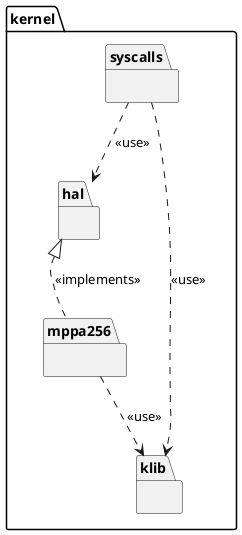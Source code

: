 @startuml

namespace kernel {
	namespace hal {
	}

	namespace mppa256 {
	}

	namespace syscalls {
	}

	namespace klib {
	}

	kernel.hal      <|.. kernel.mppa256 : <<implements>>
	kernel.mppa256  ..>  kernel.klib    : <<use>>
	kernel.syscalls ..>  kernel.hal     : <<use>>
	kernel.syscalls ..>  kernel.klib    : <<use>>
}

@enduml
